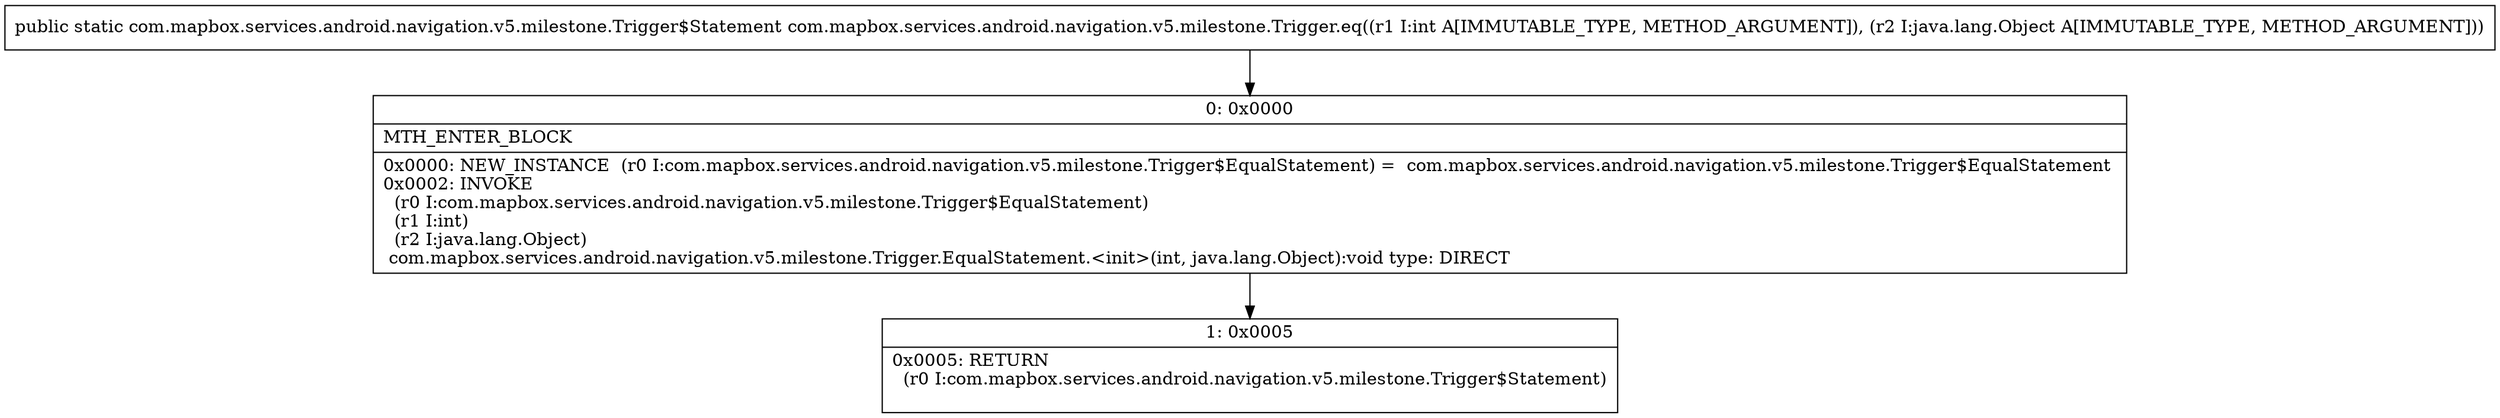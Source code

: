 digraph "CFG forcom.mapbox.services.android.navigation.v5.milestone.Trigger.eq(ILjava\/lang\/Object;)Lcom\/mapbox\/services\/android\/navigation\/v5\/milestone\/Trigger$Statement;" {
Node_0 [shape=record,label="{0\:\ 0x0000|MTH_ENTER_BLOCK\l|0x0000: NEW_INSTANCE  (r0 I:com.mapbox.services.android.navigation.v5.milestone.Trigger$EqualStatement) =  com.mapbox.services.android.navigation.v5.milestone.Trigger$EqualStatement \l0x0002: INVOKE  \l  (r0 I:com.mapbox.services.android.navigation.v5.milestone.Trigger$EqualStatement)\l  (r1 I:int)\l  (r2 I:java.lang.Object)\l com.mapbox.services.android.navigation.v5.milestone.Trigger.EqualStatement.\<init\>(int, java.lang.Object):void type: DIRECT \l}"];
Node_1 [shape=record,label="{1\:\ 0x0005|0x0005: RETURN  \l  (r0 I:com.mapbox.services.android.navigation.v5.milestone.Trigger$Statement)\l \l}"];
MethodNode[shape=record,label="{public static com.mapbox.services.android.navigation.v5.milestone.Trigger$Statement com.mapbox.services.android.navigation.v5.milestone.Trigger.eq((r1 I:int A[IMMUTABLE_TYPE, METHOD_ARGUMENT]), (r2 I:java.lang.Object A[IMMUTABLE_TYPE, METHOD_ARGUMENT])) }"];
MethodNode -> Node_0;
Node_0 -> Node_1;
}

